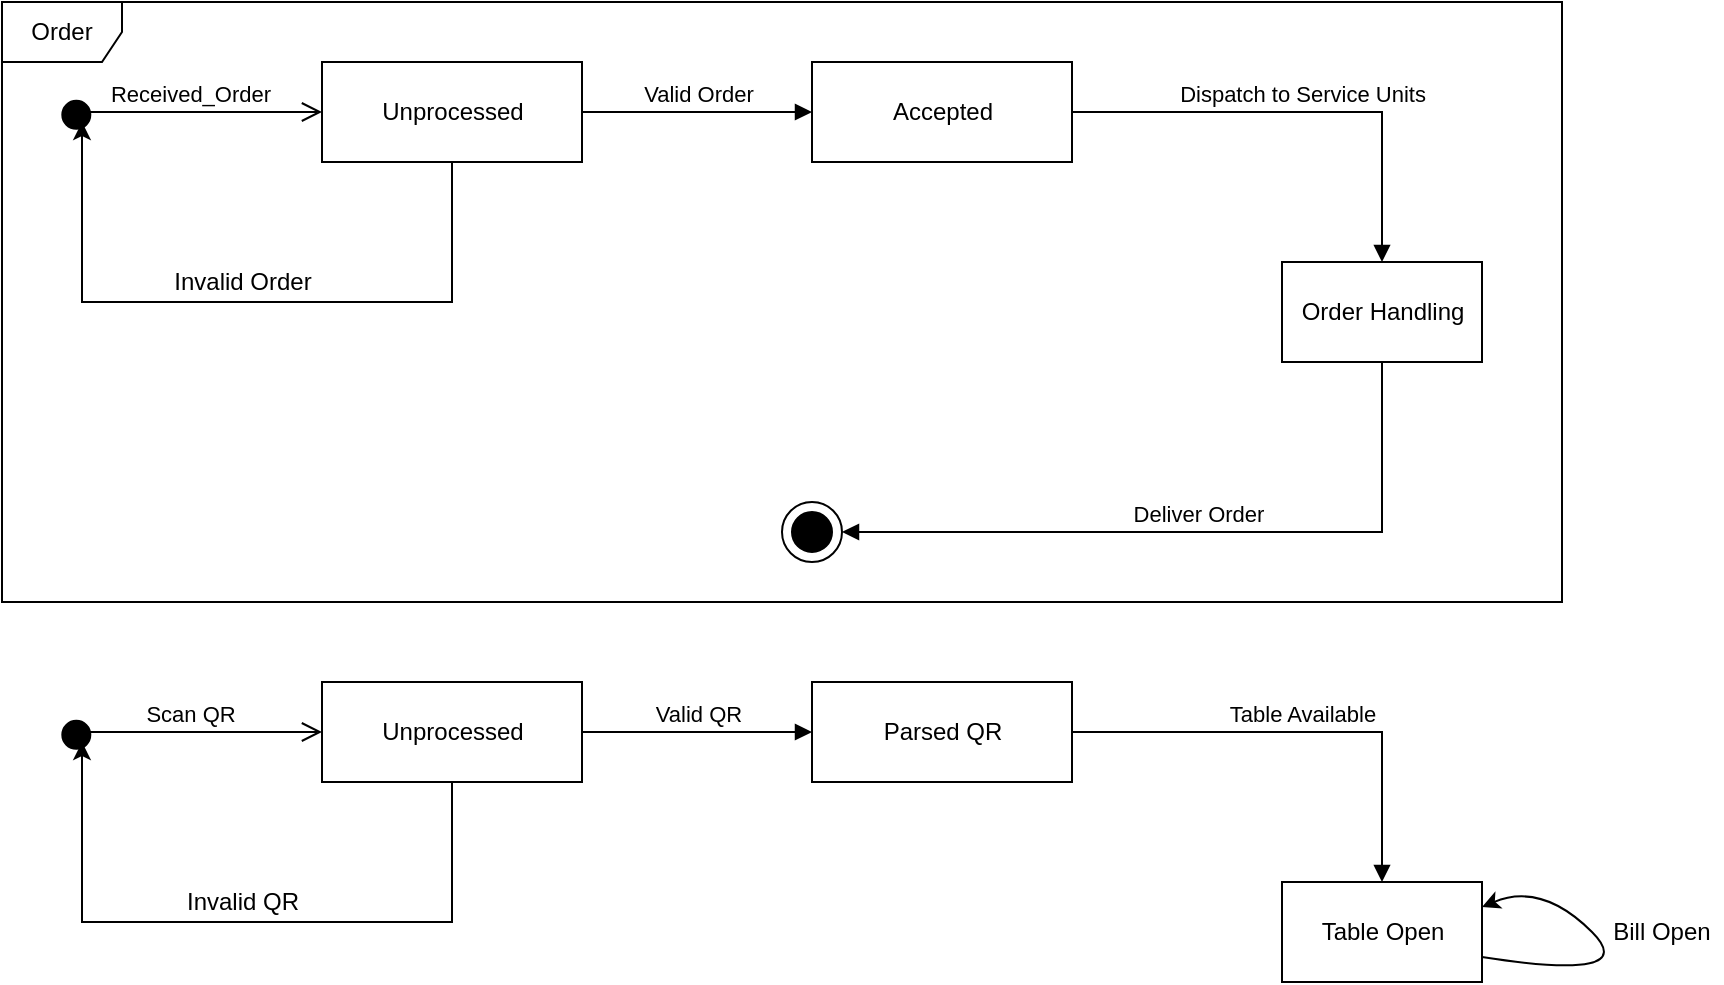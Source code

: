 <mxfile version="15.8.4" type="device"><diagram id="SBLpbHMnOtcQ9LqaA0gi" name="Page-1"><mxGraphModel dx="946" dy="597" grid="1" gridSize="10" guides="1" tooltips="1" connect="1" arrows="1" fold="1" page="1" pageScale="1" pageWidth="850" pageHeight="1100" math="0" shadow="0"><root><mxCell id="0"/><mxCell id="1" parent="0"/><mxCell id="GAcznBoO9l2AsEbnwmxg-1" value="Received_Order" style="html=1;verticalAlign=bottom;startArrow=circle;startFill=1;endArrow=open;startSize=6;endSize=8;rounded=0;entryX=0;entryY=0.5;entryDx=0;entryDy=0;" edge="1" parent="1" target="GAcznBoO9l2AsEbnwmxg-2"><mxGeometry width="80" relative="1" as="geometry"><mxPoint x="50" y="100" as="sourcePoint"/><mxPoint x="230" y="100" as="targetPoint"/><Array as="points"><mxPoint x="60" y="95"/></Array></mxGeometry></mxCell><mxCell id="GAcznBoO9l2AsEbnwmxg-2" value="Unprocessed" style="html=1;" vertex="1" parent="1"><mxGeometry x="180" y="70" width="130" height="50" as="geometry"/></mxCell><mxCell id="GAcznBoO9l2AsEbnwmxg-5" value="Valid Order" style="html=1;verticalAlign=bottom;endArrow=block;rounded=0;exitX=1;exitY=0.5;exitDx=0;exitDy=0;entryX=0;entryY=0.5;entryDx=0;entryDy=0;" edge="1" parent="1" source="GAcznBoO9l2AsEbnwmxg-2" target="GAcznBoO9l2AsEbnwmxg-6"><mxGeometry width="80" relative="1" as="geometry"><mxPoint x="380" y="310" as="sourcePoint"/><mxPoint x="410" y="95" as="targetPoint"/></mxGeometry></mxCell><mxCell id="GAcznBoO9l2AsEbnwmxg-6" value="Accepted" style="html=1;" vertex="1" parent="1"><mxGeometry x="425" y="70" width="130" height="50" as="geometry"/></mxCell><mxCell id="GAcznBoO9l2AsEbnwmxg-7" value="Dispatch to Service Units" style="html=1;verticalAlign=bottom;endArrow=block;rounded=0;exitX=1;exitY=0.5;exitDx=0;exitDy=0;entryX=0.5;entryY=0;entryDx=0;entryDy=0;" edge="1" parent="1" source="GAcznBoO9l2AsEbnwmxg-6" target="GAcznBoO9l2AsEbnwmxg-8"><mxGeometry width="80" relative="1" as="geometry"><mxPoint x="380" y="310" as="sourcePoint"/><mxPoint x="710" y="160" as="targetPoint"/><Array as="points"><mxPoint x="710" y="95"/></Array></mxGeometry></mxCell><mxCell id="GAcznBoO9l2AsEbnwmxg-8" value="Order Handling" style="html=1;" vertex="1" parent="1"><mxGeometry x="660" y="170" width="100" height="50" as="geometry"/></mxCell><mxCell id="GAcznBoO9l2AsEbnwmxg-10" value="" style="shape=mxgraph.sysml.actFinal;html=1;verticalLabelPosition=bottom;labelBackgroundColor=#ffffff;verticalAlign=top;" vertex="1" parent="1"><mxGeometry x="410" y="290" width="30" height="30" as="geometry"/></mxCell><mxCell id="GAcznBoO9l2AsEbnwmxg-15" value="Deliver Order" style="html=1;verticalAlign=bottom;endArrow=block;rounded=0;exitX=0.5;exitY=1;exitDx=0;exitDy=0;entryX=1;entryY=0.5;entryDx=0;entryDy=0;entryPerimeter=0;" edge="1" parent="1" source="GAcznBoO9l2AsEbnwmxg-8" target="GAcznBoO9l2AsEbnwmxg-10"><mxGeometry width="80" relative="1" as="geometry"><mxPoint x="430" y="380" as="sourcePoint"/><mxPoint x="510" y="380" as="targetPoint"/><Array as="points"><mxPoint x="710" y="305"/></Array></mxGeometry></mxCell><mxCell id="GAcznBoO9l2AsEbnwmxg-20" value="" style="endArrow=classic;html=1;rounded=0;exitX=0.5;exitY=1;exitDx=0;exitDy=0;" edge="1" parent="1" source="GAcznBoO9l2AsEbnwmxg-2"><mxGeometry width="50" height="50" relative="1" as="geometry"><mxPoint x="410" y="140" as="sourcePoint"/><mxPoint x="60" y="100" as="targetPoint"/><Array as="points"><mxPoint x="245" y="190"/><mxPoint x="60" y="190"/></Array></mxGeometry></mxCell><mxCell id="GAcznBoO9l2AsEbnwmxg-21" value="Invalid Order" style="text;html=1;align=center;verticalAlign=middle;resizable=0;points=[];autosize=1;strokeColor=none;fillColor=none;" vertex="1" parent="1"><mxGeometry x="100" y="170" width="80" height="20" as="geometry"/></mxCell><mxCell id="GAcznBoO9l2AsEbnwmxg-22" value="Order" style="shape=umlFrame;whiteSpace=wrap;html=1;" vertex="1" parent="1"><mxGeometry x="20" y="40" width="780" height="300" as="geometry"/></mxCell><mxCell id="GAcznBoO9l2AsEbnwmxg-23" value="Scan QR" style="html=1;verticalAlign=bottom;startArrow=circle;startFill=1;endArrow=open;startSize=6;endSize=8;rounded=0;entryX=0;entryY=0.5;entryDx=0;entryDy=0;" edge="1" parent="1" target="GAcznBoO9l2AsEbnwmxg-24"><mxGeometry width="80" relative="1" as="geometry"><mxPoint x="50" y="410" as="sourcePoint"/><mxPoint x="230" y="410" as="targetPoint"/><Array as="points"><mxPoint x="60" y="405"/></Array></mxGeometry></mxCell><mxCell id="GAcznBoO9l2AsEbnwmxg-24" value="Unprocessed" style="html=1;" vertex="1" parent="1"><mxGeometry x="180" y="380" width="130" height="50" as="geometry"/></mxCell><mxCell id="GAcznBoO9l2AsEbnwmxg-25" value="Valid QR" style="html=1;verticalAlign=bottom;endArrow=block;rounded=0;exitX=1;exitY=0.5;exitDx=0;exitDy=0;entryX=0;entryY=0.5;entryDx=0;entryDy=0;" edge="1" parent="1" source="GAcznBoO9l2AsEbnwmxg-24" target="GAcznBoO9l2AsEbnwmxg-26"><mxGeometry width="80" relative="1" as="geometry"><mxPoint x="380" y="620" as="sourcePoint"/><mxPoint x="410" y="405" as="targetPoint"/></mxGeometry></mxCell><mxCell id="GAcznBoO9l2AsEbnwmxg-26" value="Parsed QR" style="html=1;" vertex="1" parent="1"><mxGeometry x="425" y="380" width="130" height="50" as="geometry"/></mxCell><mxCell id="GAcznBoO9l2AsEbnwmxg-27" value="Table Available" style="html=1;verticalAlign=bottom;endArrow=block;rounded=0;exitX=1;exitY=0.5;exitDx=0;exitDy=0;entryX=0.5;entryY=0;entryDx=0;entryDy=0;" edge="1" parent="1" source="GAcznBoO9l2AsEbnwmxg-26" target="GAcznBoO9l2AsEbnwmxg-28"><mxGeometry width="80" relative="1" as="geometry"><mxPoint x="380" y="620" as="sourcePoint"/><mxPoint x="710" y="470" as="targetPoint"/><Array as="points"><mxPoint x="710" y="405"/></Array></mxGeometry></mxCell><mxCell id="GAcznBoO9l2AsEbnwmxg-28" value="Table Open" style="html=1;" vertex="1" parent="1"><mxGeometry x="660" y="480" width="100" height="50" as="geometry"/></mxCell><mxCell id="GAcznBoO9l2AsEbnwmxg-31" value="" style="endArrow=classic;html=1;rounded=0;exitX=0.5;exitY=1;exitDx=0;exitDy=0;" edge="1" parent="1" source="GAcznBoO9l2AsEbnwmxg-24"><mxGeometry width="50" height="50" relative="1" as="geometry"><mxPoint x="410" y="450" as="sourcePoint"/><mxPoint x="60" y="410" as="targetPoint"/><Array as="points"><mxPoint x="245" y="500"/><mxPoint x="60" y="500"/></Array></mxGeometry></mxCell><mxCell id="GAcznBoO9l2AsEbnwmxg-32" value="Invalid QR" style="text;html=1;align=center;verticalAlign=middle;resizable=0;points=[];autosize=1;strokeColor=none;fillColor=none;" vertex="1" parent="1"><mxGeometry x="105" y="480" width="70" height="20" as="geometry"/></mxCell><mxCell id="GAcznBoO9l2AsEbnwmxg-38" value="" style="curved=1;endArrow=classic;html=1;rounded=0;sketch=0;exitX=1;exitY=0.75;exitDx=0;exitDy=0;entryX=1;entryY=0.25;entryDx=0;entryDy=0;" edge="1" parent="1" source="GAcznBoO9l2AsEbnwmxg-28" target="GAcznBoO9l2AsEbnwmxg-28"><mxGeometry width="50" height="50" relative="1" as="geometry"><mxPoint x="790" y="530" as="sourcePoint"/><mxPoint x="840" y="480" as="targetPoint"/><Array as="points"><mxPoint x="840" y="530"/><mxPoint x="790" y="480"/></Array></mxGeometry></mxCell><mxCell id="GAcznBoO9l2AsEbnwmxg-39" value="Bill Open" style="text;html=1;strokeColor=none;fillColor=none;align=center;verticalAlign=middle;whiteSpace=wrap;rounded=0;" vertex="1" parent="1"><mxGeometry x="820" y="490" width="60" height="30" as="geometry"/></mxCell></root></mxGraphModel></diagram></mxfile>